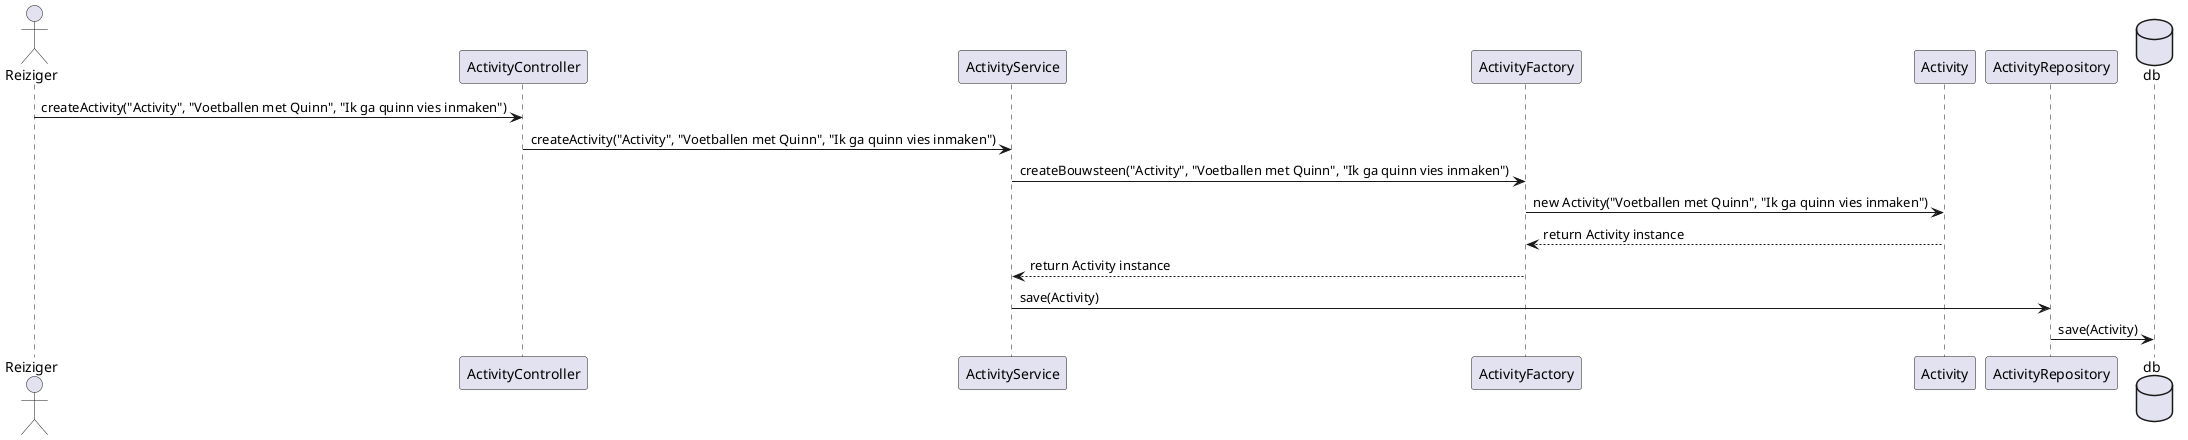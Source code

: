 @startuml
actor Reiziger

Reiziger -> ActivityController : createActivity("Activity", "Voetballen met Quinn", "Ik ga quinn vies inmaken")
ActivityController -> ActivityService : createActivity("Activity", "Voetballen met Quinn", "Ik ga quinn vies inmaken")
ActivityService -> ActivityFactory : createBouwsteen("Activity", "Voetballen met Quinn", "Ik ga quinn vies inmaken")
ActivityFactory -> Activity : new Activity("Voetballen met Quinn", "Ik ga quinn vies inmaken")

Activity --> ActivityFactory : return Activity instance
ActivityFactory --> ActivityService : return Activity instance
ActivityService -> ActivityRepository : save(Activity)

database db
ActivityRepository -> db : save(Activity)

@enduml